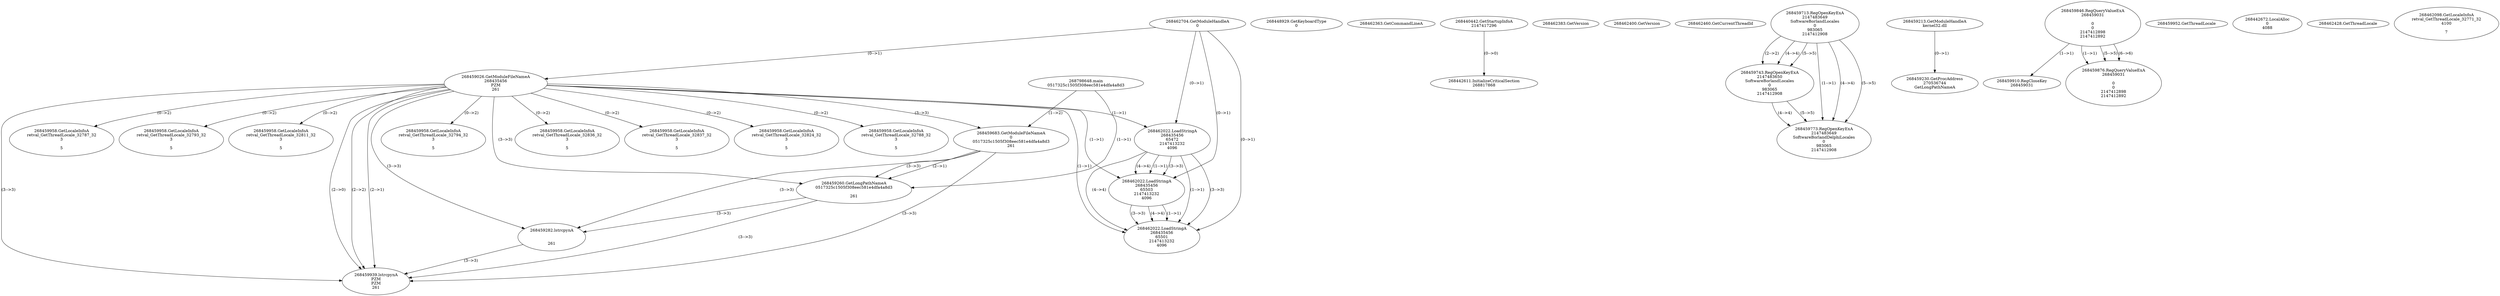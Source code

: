 // Global SCDG with merge call
digraph {
	0 [label="268798648.main
0517325c1505f308eec581e4dfa4a8d3"]
	1 [label="268462704.GetModuleHandleA
0"]
	2 [label="268448929.GetKeyboardType
0"]
	3 [label="268462363.GetCommandLineA
"]
	4 [label="268440442.GetStartupInfoA
2147417296"]
	5 [label="268462383.GetVersion
"]
	6 [label="268462400.GetVersion
"]
	7 [label="268462460.GetCurrentThreadId
"]
	8 [label="268459026.GetModuleFileNameA
268435456
PZM
261"]
	1 -> 8 [label="(0-->1)"]
	9 [label="268459683.GetModuleFileNameA
0
0517325c1505f308eec581e4dfa4a8d3
261"]
	0 -> 9 [label="(1-->2)"]
	8 -> 9 [label="(3-->3)"]
	10 [label="268459713.RegOpenKeyExA
2147483649
Software\Borland\Locales
0
983065
2147412908"]
	11 [label="268459743.RegOpenKeyExA
2147483650
Software\Borland\Locales
0
983065
2147412908"]
	10 -> 11 [label="(2-->2)"]
	10 -> 11 [label="(4-->4)"]
	10 -> 11 [label="(5-->5)"]
	12 [label="268459773.RegOpenKeyExA
2147483649
Software\Borland\Delphi\Locales
0
983065
2147412908"]
	10 -> 12 [label="(1-->1)"]
	10 -> 12 [label="(4-->4)"]
	11 -> 12 [label="(4-->4)"]
	10 -> 12 [label="(5-->5)"]
	11 -> 12 [label="(5-->5)"]
	13 [label="268459213.GetModuleHandleA
kernel32.dll"]
	14 [label="268459230.GetProcAddress
270536744
GetLongPathNameA"]
	13 -> 14 [label="(0-->1)"]
	15 [label="268459260.GetLongPathNameA
0517325c1505f308eec581e4dfa4a8d3

261"]
	0 -> 15 [label="(1-->1)"]
	9 -> 15 [label="(2-->1)"]
	8 -> 15 [label="(3-->3)"]
	9 -> 15 [label="(3-->3)"]
	16 [label="268459282.lstrcpynA


261"]
	8 -> 16 [label="(3-->3)"]
	9 -> 16 [label="(3-->3)"]
	15 -> 16 [label="(3-->3)"]
	17 [label="268459846.RegQueryValueExA
268459031

0
0
2147412898
2147412892"]
	18 [label="268459910.RegCloseKey
268459031"]
	17 -> 18 [label="(1-->1)"]
	19 [label="268459939.lstrcpynA
PZM
PZM
261"]
	8 -> 19 [label="(2-->1)"]
	8 -> 19 [label="(2-->2)"]
	8 -> 19 [label="(3-->3)"]
	9 -> 19 [label="(3-->3)"]
	15 -> 19 [label="(3-->3)"]
	16 -> 19 [label="(3-->3)"]
	8 -> 19 [label="(2-->0)"]
	20 [label="268459952.GetThreadLocale
"]
	21 [label="268459958.GetLocaleInfoA
retval_GetThreadLocale_32794_32
3

5"]
	8 -> 21 [label="(0-->2)"]
	22 [label="268462022.LoadStringA
268435456
65472
2147413232
4096"]
	1 -> 22 [label="(0-->1)"]
	8 -> 22 [label="(1-->1)"]
	23 [label="268442611.InitializeCriticalSection
268817868"]
	4 -> 23 [label="(0-->0)"]
	24 [label="268442672.LocalAlloc
0
4088"]
	25 [label="268459876.RegQueryValueExA
268459031

0
0
2147412898
2147412892"]
	17 -> 25 [label="(1-->1)"]
	17 -> 25 [label="(5-->5)"]
	17 -> 25 [label="(6-->6)"]
	26 [label="268459958.GetLocaleInfoA
retval_GetThreadLocale_32836_32
3

5"]
	8 -> 26 [label="(0-->2)"]
	27 [label="268462428.GetThreadLocale
"]
	28 [label="268462098.GetLocaleInfoA
retval_GetThreadLocale_32771_32
4100

7"]
	29 [label="268459958.GetLocaleInfoA
retval_GetThreadLocale_32837_32
3

5"]
	8 -> 29 [label="(0-->2)"]
	30 [label="268459958.GetLocaleInfoA
retval_GetThreadLocale_32824_32
3

5"]
	8 -> 30 [label="(0-->2)"]
	31 [label="268462022.LoadStringA
268435456
65503
2147413232
4096"]
	1 -> 31 [label="(0-->1)"]
	8 -> 31 [label="(1-->1)"]
	22 -> 31 [label="(1-->1)"]
	22 -> 31 [label="(3-->3)"]
	22 -> 31 [label="(4-->4)"]
	32 [label="268459958.GetLocaleInfoA
retval_GetThreadLocale_32788_32
3

5"]
	8 -> 32 [label="(0-->2)"]
	33 [label="268462022.LoadStringA
268435456
65501
2147413232
4096"]
	1 -> 33 [label="(0-->1)"]
	8 -> 33 [label="(1-->1)"]
	22 -> 33 [label="(1-->1)"]
	31 -> 33 [label="(1-->1)"]
	22 -> 33 [label="(3-->3)"]
	31 -> 33 [label="(3-->3)"]
	22 -> 33 [label="(4-->4)"]
	31 -> 33 [label="(4-->4)"]
	34 [label="268459958.GetLocaleInfoA
retval_GetThreadLocale_32787_32
3

5"]
	8 -> 34 [label="(0-->2)"]
	35 [label="268459958.GetLocaleInfoA
retval_GetThreadLocale_32793_32
3

5"]
	8 -> 35 [label="(0-->2)"]
	36 [label="268459958.GetLocaleInfoA
retval_GetThreadLocale_32811_32
3

5"]
	8 -> 36 [label="(0-->2)"]
}
